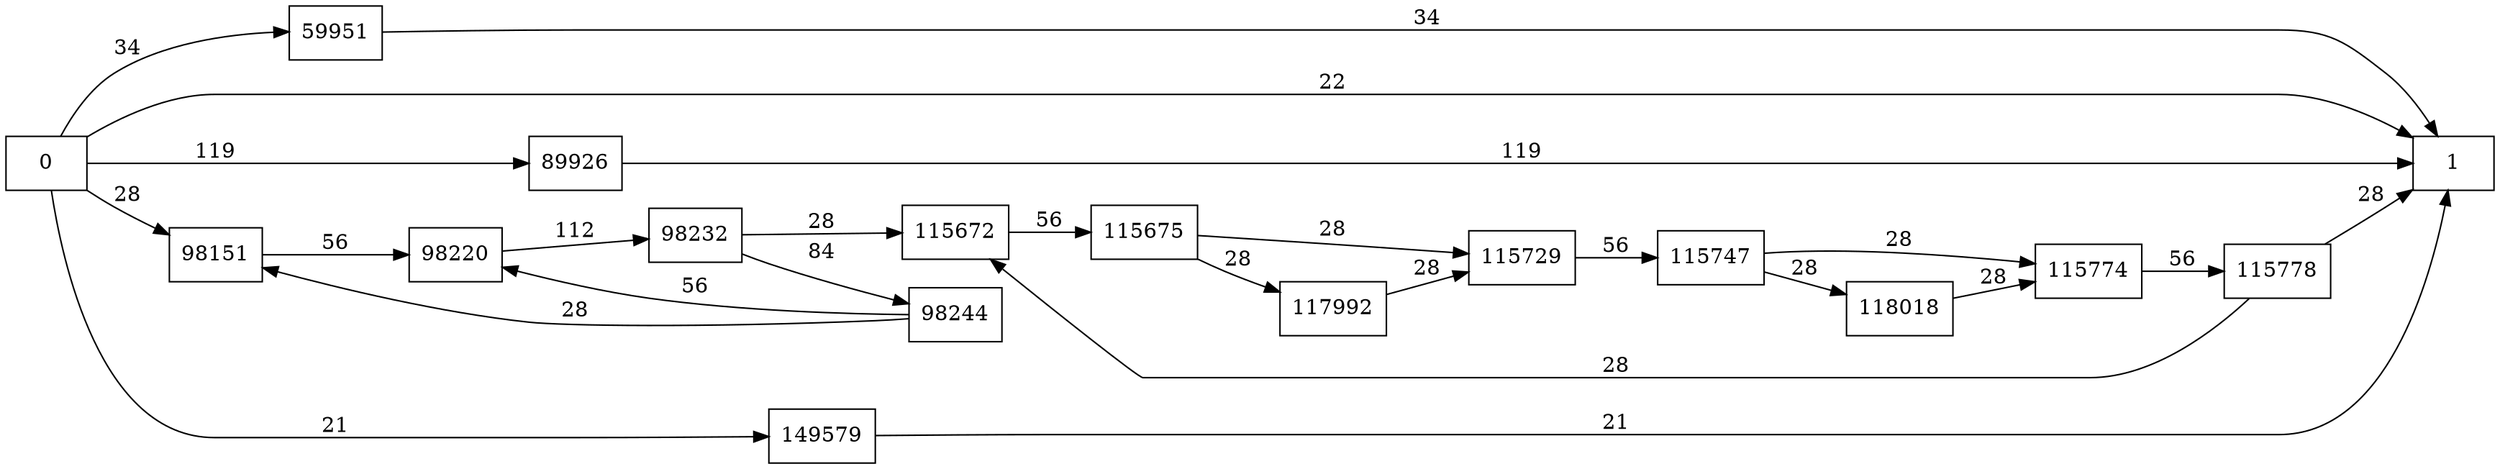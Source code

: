digraph {
	graph [rankdir=LR]
	node [shape=rectangle]
	59951 -> 1 [label=34]
	89926 -> 1 [label=119]
	98151 -> 98220 [label=56]
	98220 -> 98232 [label=112]
	98232 -> 98244 [label=84]
	98232 -> 115672 [label=28]
	98244 -> 98151 [label=28]
	98244 -> 98220 [label=56]
	115672 -> 115675 [label=56]
	115675 -> 115729 [label=28]
	115675 -> 117992 [label=28]
	115729 -> 115747 [label=56]
	115747 -> 115774 [label=28]
	115747 -> 118018 [label=28]
	115774 -> 115778 [label=56]
	115778 -> 115672 [label=28]
	115778 -> 1 [label=28]
	117992 -> 115729 [label=28]
	118018 -> 115774 [label=28]
	149579 -> 1 [label=21]
	0 -> 1 [label=22]
	0 -> 59951 [label=34]
	0 -> 89926 [label=119]
	0 -> 98151 [label=28]
	0 -> 149579 [label=21]
}
